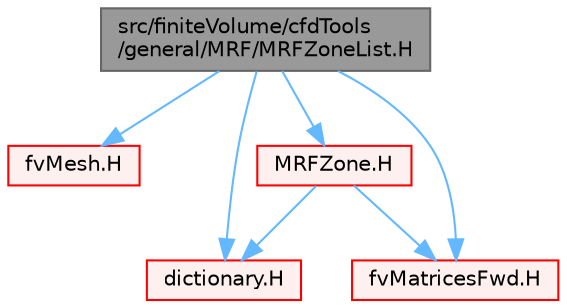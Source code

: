 digraph "src/finiteVolume/cfdTools/general/MRF/MRFZoneList.H"
{
 // LATEX_PDF_SIZE
  bgcolor="transparent";
  edge [fontname=Helvetica,fontsize=10,labelfontname=Helvetica,labelfontsize=10];
  node [fontname=Helvetica,fontsize=10,shape=box,height=0.2,width=0.4];
  Node1 [id="Node000001",label="src/finiteVolume/cfdTools\l/general/MRF/MRFZoneList.H",height=0.2,width=0.4,color="gray40", fillcolor="grey60", style="filled", fontcolor="black",tooltip=" "];
  Node1 -> Node2 [id="edge1_Node000001_Node000002",color="steelblue1",style="solid",tooltip=" "];
  Node2 [id="Node000002",label="fvMesh.H",height=0.2,width=0.4,color="red", fillcolor="#FFF0F0", style="filled",URL="$fvMesh_8H.html",tooltip=" "];
  Node1 -> Node296 [id="edge2_Node000001_Node000296",color="steelblue1",style="solid",tooltip=" "];
  Node296 [id="Node000296",label="dictionary.H",height=0.2,width=0.4,color="red", fillcolor="#FFF0F0", style="filled",URL="$dictionary_8H.html",tooltip=" "];
  Node1 -> Node341 [id="edge3_Node000001_Node000341",color="steelblue1",style="solid",tooltip=" "];
  Node341 [id="Node000341",label="fvMatricesFwd.H",height=0.2,width=0.4,color="red", fillcolor="#FFF0F0", style="filled",URL="$fvMatricesFwd_8H.html",tooltip="Forward declarations of fvMatrix specializations."];
  Node1 -> Node342 [id="edge4_Node000001_Node000342",color="steelblue1",style="solid",tooltip=" "];
  Node342 [id="Node000342",label="MRFZone.H",height=0.2,width=0.4,color="red", fillcolor="#FFF0F0", style="filled",URL="$MRFZone_8H.html",tooltip=" "];
  Node342 -> Node296 [id="edge5_Node000342_Node000296",color="steelblue1",style="solid",tooltip=" "];
  Node342 -> Node341 [id="edge6_Node000342_Node000341",color="steelblue1",style="solid",tooltip=" "];
}
